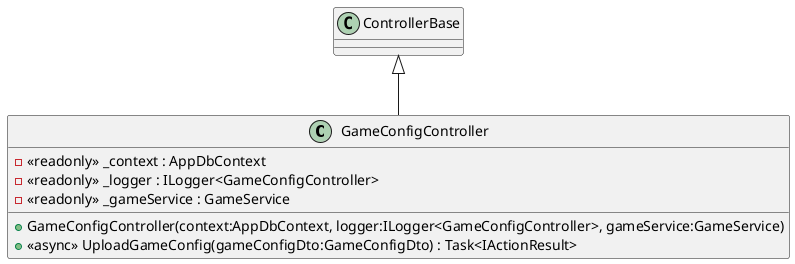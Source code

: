 @startuml
class GameConfigController {
    - <<readonly>> _context : AppDbContext
    - <<readonly>> _logger : ILogger<GameConfigController>
    - <<readonly>> _gameService : GameService
    + GameConfigController(context:AppDbContext, logger:ILogger<GameConfigController>, gameService:GameService)
    + <<async>> UploadGameConfig(gameConfigDto:GameConfigDto) : Task<IActionResult>
}
ControllerBase <|-- GameConfigController
@enduml
